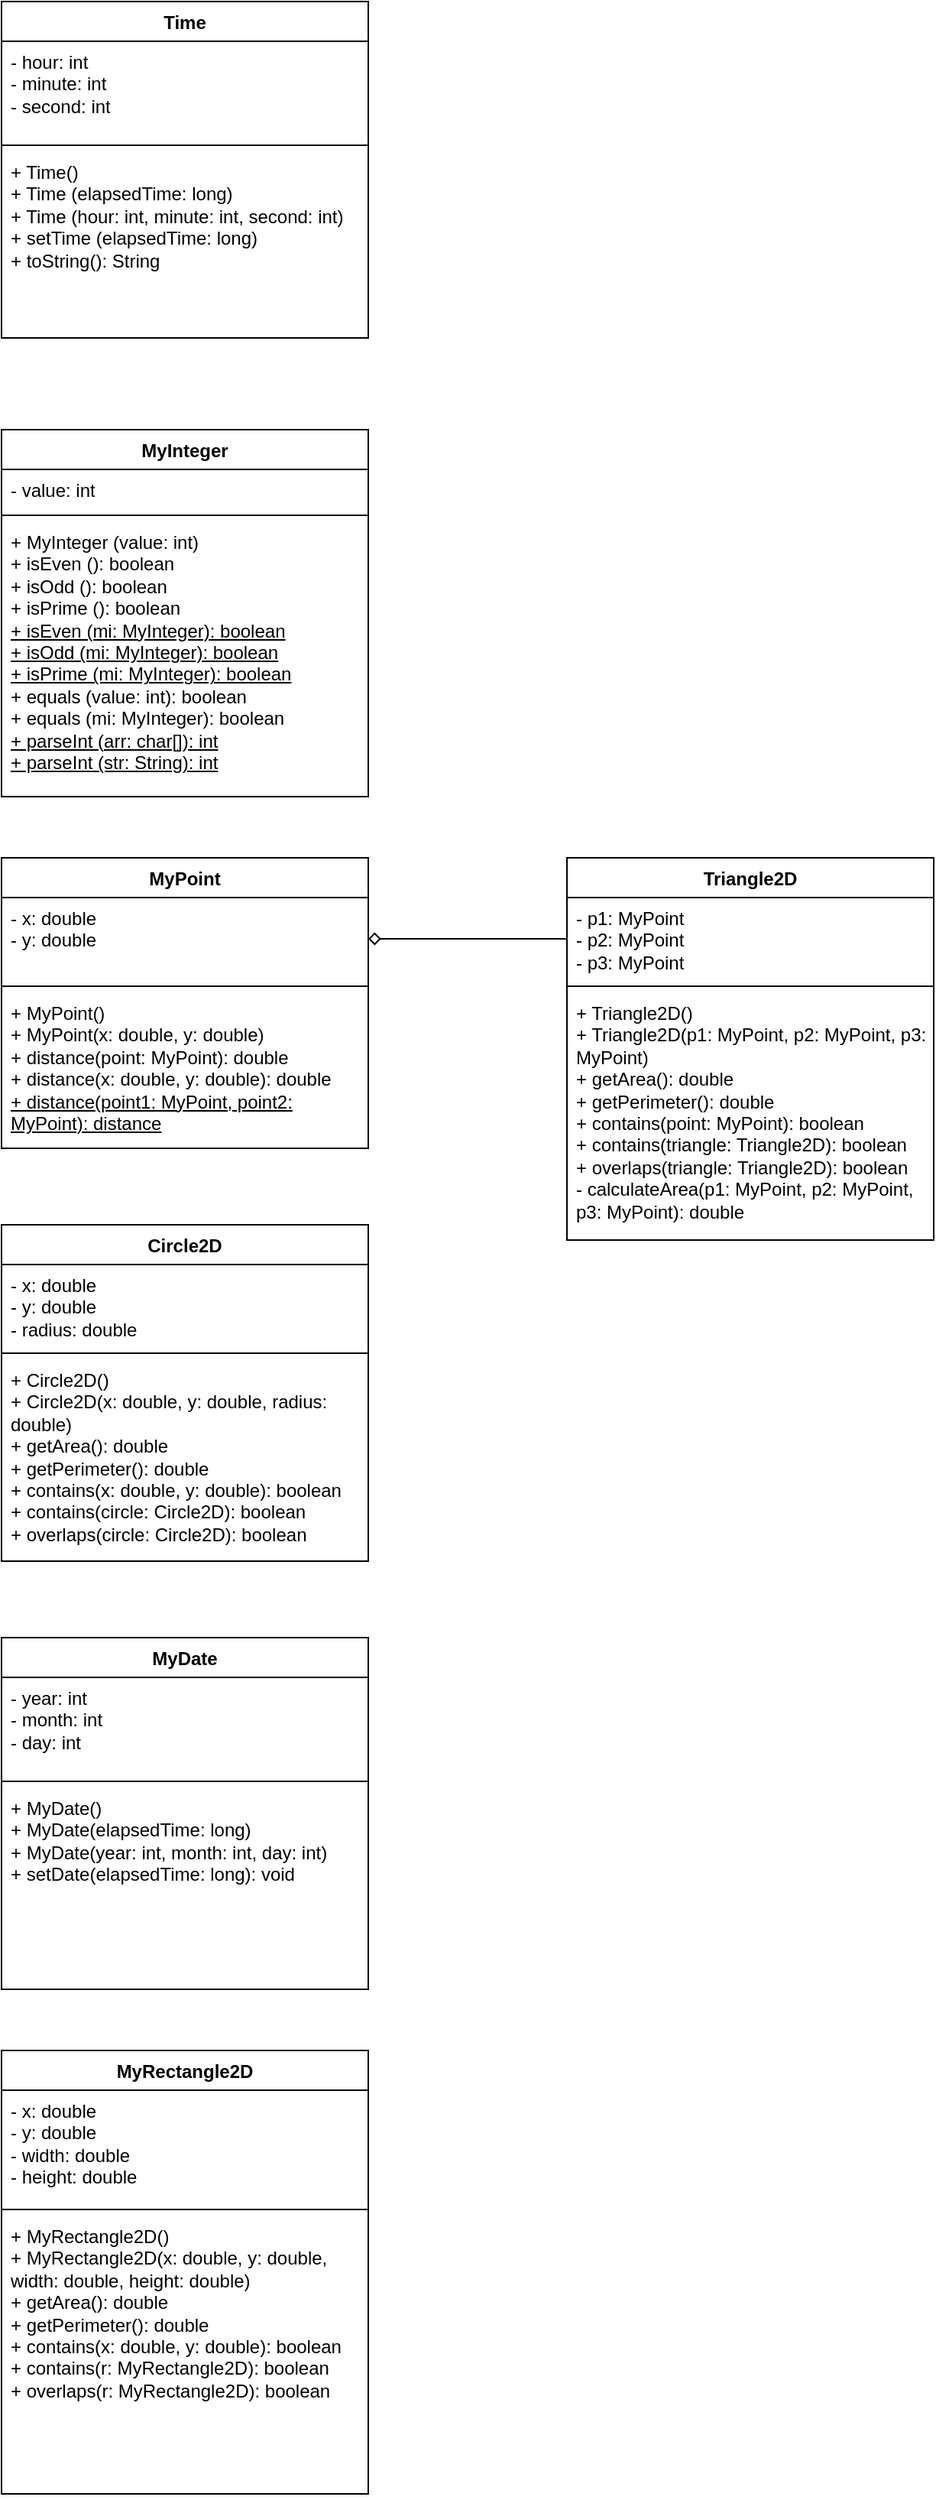 <mxfile version="21.6.8" type="device">
  <diagram name="Page-1" id="2aJSgDOjVghPGggvr8X8">
    <mxGraphModel dx="954" dy="601" grid="1" gridSize="10" guides="1" tooltips="1" connect="1" arrows="1" fold="1" page="1" pageScale="1" pageWidth="827" pageHeight="1169" math="0" shadow="0">
      <root>
        <mxCell id="0" />
        <mxCell id="1" parent="0" />
        <mxCell id="HHFDq4K5LmxLXTn12QWt-1" value="Time" style="swimlane;fontStyle=1;align=center;verticalAlign=top;childLayout=stackLayout;horizontal=1;startSize=26;horizontalStack=0;resizeParent=1;resizeParentMax=0;resizeLast=0;collapsible=1;marginBottom=0;whiteSpace=wrap;html=1;" parent="1" vertex="1">
          <mxGeometry x="80" y="40" width="240" height="220" as="geometry" />
        </mxCell>
        <mxCell id="HHFDq4K5LmxLXTn12QWt-2" value="- hour: int&lt;br&gt;- minute: int&lt;br&gt;- second: int" style="text;strokeColor=none;fillColor=none;align=left;verticalAlign=top;spacingLeft=4;spacingRight=4;overflow=hidden;rotatable=0;points=[[0,0.5],[1,0.5]];portConstraint=eastwest;whiteSpace=wrap;html=1;" parent="HHFDq4K5LmxLXTn12QWt-1" vertex="1">
          <mxGeometry y="26" width="240" height="64" as="geometry" />
        </mxCell>
        <mxCell id="HHFDq4K5LmxLXTn12QWt-3" value="" style="line;strokeWidth=1;fillColor=none;align=left;verticalAlign=middle;spacingTop=-1;spacingLeft=3;spacingRight=3;rotatable=0;labelPosition=right;points=[];portConstraint=eastwest;strokeColor=inherit;" parent="HHFDq4K5LmxLXTn12QWt-1" vertex="1">
          <mxGeometry y="90" width="240" height="8" as="geometry" />
        </mxCell>
        <mxCell id="HHFDq4K5LmxLXTn12QWt-4" value="+ Time()&lt;br&gt;+ Time (elapsedTime: long)&lt;br&gt;+ Time (hour: int, minute: int, second: int)&lt;br&gt;+ setTime (elapsedTime: long)&lt;br&gt;+ toString(): String" style="text;strokeColor=none;fillColor=none;align=left;verticalAlign=top;spacingLeft=4;spacingRight=4;overflow=hidden;rotatable=0;points=[[0,0.5],[1,0.5]];portConstraint=eastwest;whiteSpace=wrap;html=1;" parent="HHFDq4K5LmxLXTn12QWt-1" vertex="1">
          <mxGeometry y="98" width="240" height="122" as="geometry" />
        </mxCell>
        <mxCell id="HHFDq4K5LmxLXTn12QWt-5" value="MyInteger" style="swimlane;fontStyle=1;align=center;verticalAlign=top;childLayout=stackLayout;horizontal=1;startSize=26;horizontalStack=0;resizeParent=1;resizeParentMax=0;resizeLast=0;collapsible=1;marginBottom=0;whiteSpace=wrap;html=1;" parent="1" vertex="1">
          <mxGeometry x="80" y="320" width="240" height="240" as="geometry" />
        </mxCell>
        <mxCell id="HHFDq4K5LmxLXTn12QWt-6" value="- value: int" style="text;strokeColor=none;fillColor=none;align=left;verticalAlign=top;spacingLeft=4;spacingRight=4;overflow=hidden;rotatable=0;points=[[0,0.5],[1,0.5]];portConstraint=eastwest;whiteSpace=wrap;html=1;" parent="HHFDq4K5LmxLXTn12QWt-5" vertex="1">
          <mxGeometry y="26" width="240" height="26" as="geometry" />
        </mxCell>
        <mxCell id="HHFDq4K5LmxLXTn12QWt-7" value="" style="line;strokeWidth=1;fillColor=none;align=left;verticalAlign=middle;spacingTop=-1;spacingLeft=3;spacingRight=3;rotatable=0;labelPosition=right;points=[];portConstraint=eastwest;strokeColor=inherit;" parent="HHFDq4K5LmxLXTn12QWt-5" vertex="1">
          <mxGeometry y="52" width="240" height="8" as="geometry" />
        </mxCell>
        <mxCell id="HHFDq4K5LmxLXTn12QWt-8" value="+ MyInteger (value: int)&lt;br&gt;+ isEven (): boolean&lt;br&gt;+ isOdd (): boolean&lt;br&gt;+ isPrime (): boolean&lt;br&gt;&lt;u&gt;+ isEven (mi: MyInteger): boolean&lt;br&gt;+ isOdd (mi: MyInteger): boolean&lt;br&gt;+ isPrime (mi: MyInteger): boolean&lt;/u&gt;&lt;br&gt;+ equals (value: int): boolean&lt;br&gt;+ equals (mi: MyInteger): boolean&lt;br&gt;&lt;u&gt;+ parseInt (arr: char[]): int&lt;br&gt;+ parseInt (str: String): int&lt;/u&gt;" style="text;strokeColor=none;fillColor=none;align=left;verticalAlign=top;spacingLeft=4;spacingRight=4;overflow=hidden;rotatable=0;points=[[0,0.5],[1,0.5]];portConstraint=eastwest;whiteSpace=wrap;html=1;" parent="HHFDq4K5LmxLXTn12QWt-5" vertex="1">
          <mxGeometry y="60" width="240" height="180" as="geometry" />
        </mxCell>
        <mxCell id="HHFDq4K5LmxLXTn12QWt-9" value="MyPoint" style="swimlane;fontStyle=1;align=center;verticalAlign=top;childLayout=stackLayout;horizontal=1;startSize=26;horizontalStack=0;resizeParent=1;resizeParentMax=0;resizeLast=0;collapsible=1;marginBottom=0;whiteSpace=wrap;html=1;" parent="1" vertex="1">
          <mxGeometry x="80" y="600" width="240" height="190" as="geometry" />
        </mxCell>
        <mxCell id="HHFDq4K5LmxLXTn12QWt-10" value="- x: double&lt;br&gt;- y: double" style="text;strokeColor=none;fillColor=none;align=left;verticalAlign=top;spacingLeft=4;spacingRight=4;overflow=hidden;rotatable=0;points=[[0,0.5],[1,0.5]];portConstraint=eastwest;whiteSpace=wrap;html=1;" parent="HHFDq4K5LmxLXTn12QWt-9" vertex="1">
          <mxGeometry y="26" width="240" height="54" as="geometry" />
        </mxCell>
        <mxCell id="HHFDq4K5LmxLXTn12QWt-11" value="" style="line;strokeWidth=1;fillColor=none;align=left;verticalAlign=middle;spacingTop=-1;spacingLeft=3;spacingRight=3;rotatable=0;labelPosition=right;points=[];portConstraint=eastwest;strokeColor=inherit;" parent="HHFDq4K5LmxLXTn12QWt-9" vertex="1">
          <mxGeometry y="80" width="240" height="8" as="geometry" />
        </mxCell>
        <mxCell id="HHFDq4K5LmxLXTn12QWt-12" value="+ MyPoint()&lt;br&gt;+ MyPoint(x: double, y: double)&lt;br&gt;+ distance(point: MyPoint): double&lt;br&gt;+ distance(x: double, y: double): double&lt;br&gt;&lt;u&gt;+ distance(point1: MyPoint, point2: MyPoint): distance&lt;/u&gt;" style="text;strokeColor=none;fillColor=none;align=left;verticalAlign=top;spacingLeft=4;spacingRight=4;overflow=hidden;rotatable=0;points=[[0,0.5],[1,0.5]];portConstraint=eastwest;whiteSpace=wrap;html=1;" parent="HHFDq4K5LmxLXTn12QWt-9" vertex="1">
          <mxGeometry y="88" width="240" height="102" as="geometry" />
        </mxCell>
        <mxCell id="HHFDq4K5LmxLXTn12QWt-13" value="Circle2D" style="swimlane;fontStyle=1;align=center;verticalAlign=top;childLayout=stackLayout;horizontal=1;startSize=26;horizontalStack=0;resizeParent=1;resizeParentMax=0;resizeLast=0;collapsible=1;marginBottom=0;whiteSpace=wrap;html=1;" parent="1" vertex="1">
          <mxGeometry x="80" y="840" width="240" height="220" as="geometry" />
        </mxCell>
        <mxCell id="HHFDq4K5LmxLXTn12QWt-14" value="- x: double&lt;br&gt;- y: double&lt;br&gt;- radius: double" style="text;strokeColor=none;fillColor=none;align=left;verticalAlign=top;spacingLeft=4;spacingRight=4;overflow=hidden;rotatable=0;points=[[0,0.5],[1,0.5]];portConstraint=eastwest;whiteSpace=wrap;html=1;" parent="HHFDq4K5LmxLXTn12QWt-13" vertex="1">
          <mxGeometry y="26" width="240" height="54" as="geometry" />
        </mxCell>
        <mxCell id="HHFDq4K5LmxLXTn12QWt-15" value="" style="line;strokeWidth=1;fillColor=none;align=left;verticalAlign=middle;spacingTop=-1;spacingLeft=3;spacingRight=3;rotatable=0;labelPosition=right;points=[];portConstraint=eastwest;strokeColor=inherit;" parent="HHFDq4K5LmxLXTn12QWt-13" vertex="1">
          <mxGeometry y="80" width="240" height="8" as="geometry" />
        </mxCell>
        <mxCell id="HHFDq4K5LmxLXTn12QWt-16" value="+ Circle2D()&lt;br&gt;+ Circle2D(x: double, y: double, radius: double)&lt;br&gt;+ getArea(): double&lt;br&gt;+ getPerimeter(): double&lt;br&gt;+ contains(x: double, y: double): boolean&lt;br&gt;+ contains(circle: Circle2D): boolean&lt;br&gt;+ overlaps(circle: Circle2D): boolean" style="text;strokeColor=none;fillColor=none;align=left;verticalAlign=top;spacingLeft=4;spacingRight=4;overflow=hidden;rotatable=0;points=[[0,0.5],[1,0.5]];portConstraint=eastwest;whiteSpace=wrap;html=1;" parent="HHFDq4K5LmxLXTn12QWt-13" vertex="1">
          <mxGeometry y="88" width="240" height="132" as="geometry" />
        </mxCell>
        <mxCell id="HHFDq4K5LmxLXTn12QWt-17" value="MyDate" style="swimlane;fontStyle=1;align=center;verticalAlign=top;childLayout=stackLayout;horizontal=1;startSize=26;horizontalStack=0;resizeParent=1;resizeParentMax=0;resizeLast=0;collapsible=1;marginBottom=0;whiteSpace=wrap;html=1;" parent="1" vertex="1">
          <mxGeometry x="80" y="1110" width="240" height="230" as="geometry" />
        </mxCell>
        <mxCell id="HHFDq4K5LmxLXTn12QWt-18" value="- year: int&lt;br&gt;- month: int&lt;br&gt;- day: int" style="text;strokeColor=none;fillColor=none;align=left;verticalAlign=top;spacingLeft=4;spacingRight=4;overflow=hidden;rotatable=0;points=[[0,0.5],[1,0.5]];portConstraint=eastwest;whiteSpace=wrap;html=1;" parent="HHFDq4K5LmxLXTn12QWt-17" vertex="1">
          <mxGeometry y="26" width="240" height="64" as="geometry" />
        </mxCell>
        <mxCell id="HHFDq4K5LmxLXTn12QWt-19" value="" style="line;strokeWidth=1;fillColor=none;align=left;verticalAlign=middle;spacingTop=-1;spacingLeft=3;spacingRight=3;rotatable=0;labelPosition=right;points=[];portConstraint=eastwest;strokeColor=inherit;" parent="HHFDq4K5LmxLXTn12QWt-17" vertex="1">
          <mxGeometry y="90" width="240" height="8" as="geometry" />
        </mxCell>
        <mxCell id="HHFDq4K5LmxLXTn12QWt-20" value="+ MyDate()&lt;br&gt;+ MyDate(elapsedTime: long)&lt;br&gt;+ MyDate(year: int, month: int, day: int)&lt;br&gt;+ setDate(elapsedTime: long): void" style="text;strokeColor=none;fillColor=none;align=left;verticalAlign=top;spacingLeft=4;spacingRight=4;overflow=hidden;rotatable=0;points=[[0,0.5],[1,0.5]];portConstraint=eastwest;whiteSpace=wrap;html=1;" parent="HHFDq4K5LmxLXTn12QWt-17" vertex="1">
          <mxGeometry y="98" width="240" height="132" as="geometry" />
        </mxCell>
        <mxCell id="SmLA3X61KhYx305kIa0h-1" value="Triangle2D" style="swimlane;fontStyle=1;align=center;verticalAlign=top;childLayout=stackLayout;horizontal=1;startSize=26;horizontalStack=0;resizeParent=1;resizeParentMax=0;resizeLast=0;collapsible=1;marginBottom=0;whiteSpace=wrap;html=1;" parent="1" vertex="1">
          <mxGeometry x="450" y="600" width="240" height="250" as="geometry" />
        </mxCell>
        <mxCell id="SmLA3X61KhYx305kIa0h-2" value="- p1: MyPoint&lt;br&gt;- p2: MyPoint&lt;br&gt;- p3: MyPoint" style="text;strokeColor=none;fillColor=none;align=left;verticalAlign=top;spacingLeft=4;spacingRight=4;overflow=hidden;rotatable=0;points=[[0,0.5],[1,0.5]];portConstraint=eastwest;whiteSpace=wrap;html=1;" parent="SmLA3X61KhYx305kIa0h-1" vertex="1">
          <mxGeometry y="26" width="240" height="54" as="geometry" />
        </mxCell>
        <mxCell id="SmLA3X61KhYx305kIa0h-3" value="" style="line;strokeWidth=1;fillColor=none;align=left;verticalAlign=middle;spacingTop=-1;spacingLeft=3;spacingRight=3;rotatable=0;labelPosition=right;points=[];portConstraint=eastwest;strokeColor=inherit;" parent="SmLA3X61KhYx305kIa0h-1" vertex="1">
          <mxGeometry y="80" width="240" height="8" as="geometry" />
        </mxCell>
        <mxCell id="SmLA3X61KhYx305kIa0h-4" value="+ Triangle2D()&lt;br&gt;+ Triangle2D(p1: MyPoint, p2: MyPoint, p3: MyPoint)&lt;br&gt;+ getArea(): double&lt;br&gt;+ getPerimeter(): double&lt;br&gt;+ contains(point: MyPoint): boolean&lt;br&gt;+ contains(triangle: Triangle2D): boolean&lt;br&gt;+ overlaps(triangle: Triangle2D): boolean&lt;br&gt;- calculateArea(p1: MyPoint, p2: MyPoint, p3: MyPoint): double" style="text;strokeColor=none;fillColor=none;align=left;verticalAlign=top;spacingLeft=4;spacingRight=4;overflow=hidden;rotatable=0;points=[[0,0.5],[1,0.5]];portConstraint=eastwest;whiteSpace=wrap;html=1;" parent="SmLA3X61KhYx305kIa0h-1" vertex="1">
          <mxGeometry y="88" width="240" height="162" as="geometry" />
        </mxCell>
        <mxCell id="SmLA3X61KhYx305kIa0h-5" style="edgeStyle=orthogonalEdgeStyle;rounded=0;orthogonalLoop=1;jettySize=auto;html=1;entryX=1;entryY=0.5;entryDx=0;entryDy=0;endArrow=diamond;endFill=0;" parent="1" source="SmLA3X61KhYx305kIa0h-2" target="HHFDq4K5LmxLXTn12QWt-10" edge="1">
          <mxGeometry relative="1" as="geometry" />
        </mxCell>
        <mxCell id="SmLA3X61KhYx305kIa0h-6" value="MyRectangle2D" style="swimlane;fontStyle=1;align=center;verticalAlign=top;childLayout=stackLayout;horizontal=1;startSize=26;horizontalStack=0;resizeParent=1;resizeParentMax=0;resizeLast=0;collapsible=1;marginBottom=0;whiteSpace=wrap;html=1;" parent="1" vertex="1">
          <mxGeometry x="80" y="1380" width="240" height="290" as="geometry" />
        </mxCell>
        <mxCell id="SmLA3X61KhYx305kIa0h-7" value="- x: double&lt;br&gt;- y: double&lt;br&gt;- width: double&lt;br&gt;- height: double" style="text;strokeColor=none;fillColor=none;align=left;verticalAlign=top;spacingLeft=4;spacingRight=4;overflow=hidden;rotatable=0;points=[[0,0.5],[1,0.5]];portConstraint=eastwest;whiteSpace=wrap;html=1;" parent="SmLA3X61KhYx305kIa0h-6" vertex="1">
          <mxGeometry y="26" width="240" height="74" as="geometry" />
        </mxCell>
        <mxCell id="SmLA3X61KhYx305kIa0h-8" value="" style="line;strokeWidth=1;fillColor=none;align=left;verticalAlign=middle;spacingTop=-1;spacingLeft=3;spacingRight=3;rotatable=0;labelPosition=right;points=[];portConstraint=eastwest;strokeColor=inherit;" parent="SmLA3X61KhYx305kIa0h-6" vertex="1">
          <mxGeometry y="100" width="240" height="8" as="geometry" />
        </mxCell>
        <mxCell id="SmLA3X61KhYx305kIa0h-9" value="+ MyRectangle2D()&lt;br&gt;+ MyRectangle2D(x: double, y: double, width: double, height: double)&lt;br&gt;+ getArea(): double&lt;br&gt;+ getPerimeter(): double&lt;br&gt;+ contains(x: double, y: double): boolean&lt;br&gt;+ contains(r: MyRectangle2D): boolean&lt;br&gt;+ overlaps(r: MyRectangle2D): boolean" style="text;strokeColor=none;fillColor=none;align=left;verticalAlign=top;spacingLeft=4;spacingRight=4;overflow=hidden;rotatable=0;points=[[0,0.5],[1,0.5]];portConstraint=eastwest;whiteSpace=wrap;html=1;" parent="SmLA3X61KhYx305kIa0h-6" vertex="1">
          <mxGeometry y="108" width="240" height="182" as="geometry" />
        </mxCell>
      </root>
    </mxGraphModel>
  </diagram>
</mxfile>
